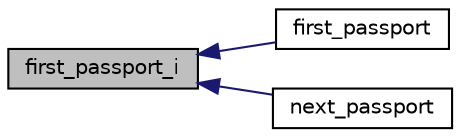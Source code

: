 digraph "first_passport_i"
{
  edge [fontname="Helvetica",fontsize="10",labelfontname="Helvetica",labelfontsize="10"];
  node [fontname="Helvetica",fontsize="10",shape=record];
  rankdir="LR";
  Node4185 [label="first_passport_i",height=0.2,width=0.4,color="black", fillcolor="grey75", style="filled", fontcolor="black"];
  Node4185 -> Node4186 [dir="back",color="midnightblue",fontsize="10",style="solid",fontname="Helvetica"];
  Node4186 [label="first_passport",height=0.2,width=0.4,color="black", fillcolor="white", style="filled",URL="$d0/dda/number__partition_8_c.html#a8e5f1fd6e29a944ed7eea797ad23d1c8"];
  Node4185 -> Node4187 [dir="back",color="midnightblue",fontsize="10",style="solid",fontname="Helvetica"];
  Node4187 [label="next_passport",height=0.2,width=0.4,color="black", fillcolor="white", style="filled",URL="$d0/dda/number__partition_8_c.html#aa1dae9a588e3f2fb6c230a5a4d338d9f"];
}
